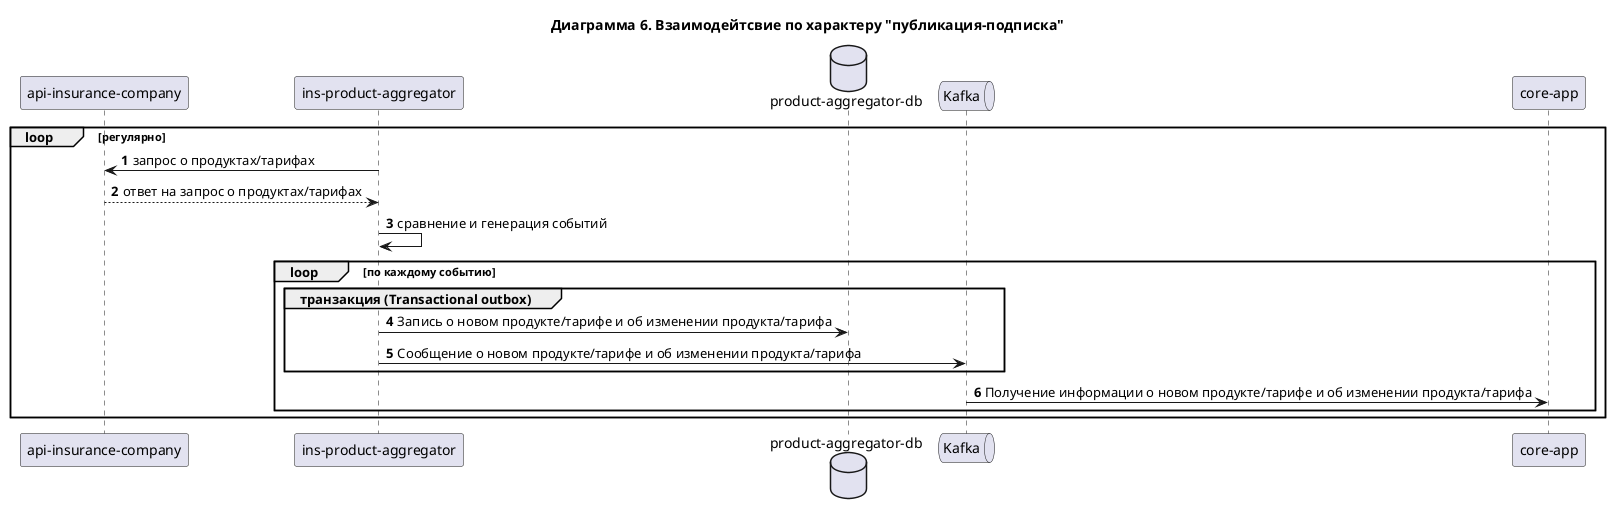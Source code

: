 @startuml

title Диаграмма 6. Взаимодейтсвие по характеру "публикация-подписка"

participant "api-insurance-company" as ApiInsuranceCompany
participant "ins-product-aggregator" as InsProductAggregator
database "product-aggregator-db" as ProductAggregatorDb
queue "Kafka" as Brocker
participant "core-app" as CoreApp

autonumber

loop регулярно

    InsProductAggregator -> ApiInsuranceCompany: запрос о продуктах/тарифах
    InsProductAggregator <-- ApiInsuranceCompany: ответ на запрос о продуктах/тарифах
    InsProductAggregator -> InsProductAggregator: сравнение и генерация событий

    loop по каждому событию
        group транзакция (Transactional outbox)
            InsProductAggregator -> ProductAggregatorDb: Запись о новом продукте/тарифе и об изменении продукта/тарифа
            InsProductAggregator -> Brocker: Сообщение о новом продукте/тарифе и об изменении продукта/тарифа
        end
        Brocker -> CoreApp: Получение информации о новом продукте/тарифе и об изменении продукта/тарифа
    end

end

@enduml